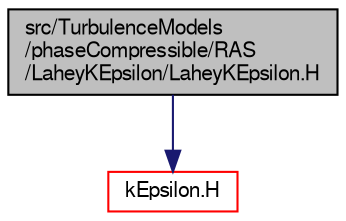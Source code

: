 digraph "src/TurbulenceModels/phaseCompressible/RAS/LaheyKEpsilon/LaheyKEpsilon.H"
{
  bgcolor="transparent";
  edge [fontname="FreeSans",fontsize="10",labelfontname="FreeSans",labelfontsize="10"];
  node [fontname="FreeSans",fontsize="10",shape=record];
  Node1 [label="src/TurbulenceModels\l/phaseCompressible/RAS\l/LaheyKEpsilon/LaheyKEpsilon.H",height=0.2,width=0.4,color="black", fillcolor="grey75", style="filled" fontcolor="black"];
  Node1 -> Node2 [color="midnightblue",fontsize="10",style="solid",fontname="FreeSans"];
  Node2 [label="kEpsilon.H",height=0.2,width=0.4,color="red",URL="$a10201.html"];
}
